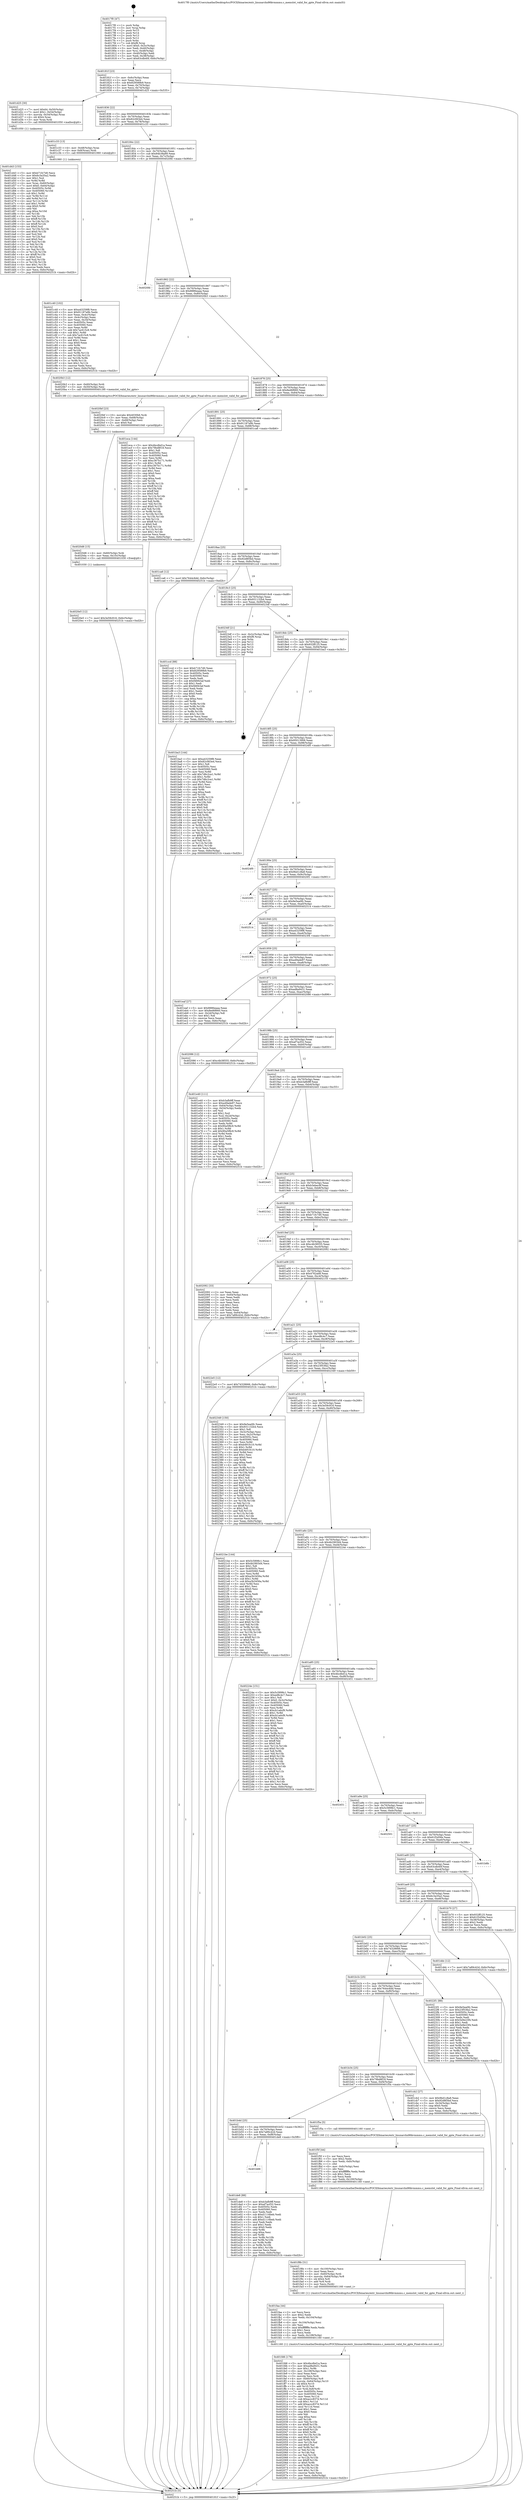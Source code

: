 digraph "0x4017f0" {
  label = "0x4017f0 (/mnt/c/Users/mathe/Desktop/tcc/POCII/binaries/extr_linuxarchx86kvmmmu.c_memslot_valid_for_gpte_Final-ollvm.out::main(0))"
  labelloc = "t"
  node[shape=record]

  Entry [label="",width=0.3,height=0.3,shape=circle,fillcolor=black,style=filled]
  "0x40181f" [label="{
     0x40181f [23]\l
     | [instrs]\l
     &nbsp;&nbsp;0x40181f \<+3\>: mov -0x6c(%rbp),%eax\l
     &nbsp;&nbsp;0x401822 \<+2\>: mov %eax,%ecx\l
     &nbsp;&nbsp;0x401824 \<+6\>: sub $0x829589b9,%ecx\l
     &nbsp;&nbsp;0x40182a \<+3\>: mov %eax,-0x70(%rbp)\l
     &nbsp;&nbsp;0x40182d \<+3\>: mov %ecx,-0x74(%rbp)\l
     &nbsp;&nbsp;0x401830 \<+6\>: je 0000000000401d25 \<main+0x535\>\l
  }"]
  "0x401d25" [label="{
     0x401d25 [30]\l
     | [instrs]\l
     &nbsp;&nbsp;0x401d25 \<+7\>: movl $0x64,-0x50(%rbp)\l
     &nbsp;&nbsp;0x401d2c \<+7\>: movl $0x1,-0x54(%rbp)\l
     &nbsp;&nbsp;0x401d33 \<+4\>: movslq -0x54(%rbp),%rax\l
     &nbsp;&nbsp;0x401d37 \<+4\>: shl $0x4,%rax\l
     &nbsp;&nbsp;0x401d3b \<+3\>: mov %rax,%rdi\l
     &nbsp;&nbsp;0x401d3e \<+5\>: call 0000000000401050 \<malloc@plt\>\l
     | [calls]\l
     &nbsp;&nbsp;0x401050 \{1\} (unknown)\l
  }"]
  "0x401836" [label="{
     0x401836 [22]\l
     | [instrs]\l
     &nbsp;&nbsp;0x401836 \<+5\>: jmp 000000000040183b \<main+0x4b\>\l
     &nbsp;&nbsp;0x40183b \<+3\>: mov -0x70(%rbp),%eax\l
     &nbsp;&nbsp;0x40183e \<+5\>: sub $0x82c063e4,%eax\l
     &nbsp;&nbsp;0x401843 \<+3\>: mov %eax,-0x78(%rbp)\l
     &nbsp;&nbsp;0x401846 \<+6\>: je 0000000000401c33 \<main+0x443\>\l
  }"]
  Exit [label="",width=0.3,height=0.3,shape=circle,fillcolor=black,style=filled,peripheries=2]
  "0x401c33" [label="{
     0x401c33 [13]\l
     | [instrs]\l
     &nbsp;&nbsp;0x401c33 \<+4\>: mov -0x48(%rbp),%rax\l
     &nbsp;&nbsp;0x401c37 \<+4\>: mov 0x8(%rax),%rdi\l
     &nbsp;&nbsp;0x401c3b \<+5\>: call 0000000000401060 \<atoi@plt\>\l
     | [calls]\l
     &nbsp;&nbsp;0x401060 \{1\} (unknown)\l
  }"]
  "0x40184c" [label="{
     0x40184c [22]\l
     | [instrs]\l
     &nbsp;&nbsp;0x40184c \<+5\>: jmp 0000000000401851 \<main+0x61\>\l
     &nbsp;&nbsp;0x401851 \<+3\>: mov -0x70(%rbp),%eax\l
     &nbsp;&nbsp;0x401854 \<+5\>: sub $0x84b38a89,%eax\l
     &nbsp;&nbsp;0x401859 \<+3\>: mov %eax,-0x7c(%rbp)\l
     &nbsp;&nbsp;0x40185c \<+6\>: je 00000000004020fd \<main+0x90d\>\l
  }"]
  "0x4020e5" [label="{
     0x4020e5 [12]\l
     | [instrs]\l
     &nbsp;&nbsp;0x4020e5 \<+7\>: movl $0x3e59c916,-0x6c(%rbp)\l
     &nbsp;&nbsp;0x4020ec \<+5\>: jmp 000000000040251b \<main+0xd2b\>\l
  }"]
  "0x4020fd" [label="{
     0x4020fd\l
  }", style=dashed]
  "0x401862" [label="{
     0x401862 [22]\l
     | [instrs]\l
     &nbsp;&nbsp;0x401862 \<+5\>: jmp 0000000000401867 \<main+0x77\>\l
     &nbsp;&nbsp;0x401867 \<+3\>: mov -0x70(%rbp),%eax\l
     &nbsp;&nbsp;0x40186a \<+5\>: sub $0x8886eaaa,%eax\l
     &nbsp;&nbsp;0x40186f \<+3\>: mov %eax,-0x80(%rbp)\l
     &nbsp;&nbsp;0x401872 \<+6\>: je 00000000004020b3 \<main+0x8c3\>\l
  }"]
  "0x4020d6" [label="{
     0x4020d6 [15]\l
     | [instrs]\l
     &nbsp;&nbsp;0x4020d6 \<+4\>: mov -0x60(%rbp),%rdi\l
     &nbsp;&nbsp;0x4020da \<+6\>: mov %eax,-0x10c(%rbp)\l
     &nbsp;&nbsp;0x4020e0 \<+5\>: call 0000000000401030 \<free@plt\>\l
     | [calls]\l
     &nbsp;&nbsp;0x401030 \{1\} (unknown)\l
  }"]
  "0x4020b3" [label="{
     0x4020b3 [12]\l
     | [instrs]\l
     &nbsp;&nbsp;0x4020b3 \<+4\>: mov -0x60(%rbp),%rdi\l
     &nbsp;&nbsp;0x4020b7 \<+3\>: mov -0x50(%rbp),%esi\l
     &nbsp;&nbsp;0x4020ba \<+5\>: call 00000000004013f0 \<memslot_valid_for_gpte\>\l
     | [calls]\l
     &nbsp;&nbsp;0x4013f0 \{1\} (/mnt/c/Users/mathe/Desktop/tcc/POCII/binaries/extr_linuxarchx86kvmmmu.c_memslot_valid_for_gpte_Final-ollvm.out::memslot_valid_for_gpte)\l
  }"]
  "0x401878" [label="{
     0x401878 [25]\l
     | [instrs]\l
     &nbsp;&nbsp;0x401878 \<+5\>: jmp 000000000040187d \<main+0x8d\>\l
     &nbsp;&nbsp;0x40187d \<+3\>: mov -0x70(%rbp),%eax\l
     &nbsp;&nbsp;0x401880 \<+5\>: sub $0x8ed6f660,%eax\l
     &nbsp;&nbsp;0x401885 \<+6\>: mov %eax,-0x84(%rbp)\l
     &nbsp;&nbsp;0x40188b \<+6\>: je 0000000000401eca \<main+0x6da\>\l
  }"]
  "0x4020bf" [label="{
     0x4020bf [23]\l
     | [instrs]\l
     &nbsp;&nbsp;0x4020bf \<+10\>: movabs $0x4030b6,%rdi\l
     &nbsp;&nbsp;0x4020c9 \<+3\>: mov %eax,-0x68(%rbp)\l
     &nbsp;&nbsp;0x4020cc \<+3\>: mov -0x68(%rbp),%esi\l
     &nbsp;&nbsp;0x4020cf \<+2\>: mov $0x0,%al\l
     &nbsp;&nbsp;0x4020d1 \<+5\>: call 0000000000401040 \<printf@plt\>\l
     | [calls]\l
     &nbsp;&nbsp;0x401040 \{1\} (unknown)\l
  }"]
  "0x401eca" [label="{
     0x401eca [144]\l
     | [instrs]\l
     &nbsp;&nbsp;0x401eca \<+5\>: mov $0x4bcdbd1a,%eax\l
     &nbsp;&nbsp;0x401ecf \<+5\>: mov $0x79bd8f18,%ecx\l
     &nbsp;&nbsp;0x401ed4 \<+2\>: mov $0x1,%dl\l
     &nbsp;&nbsp;0x401ed6 \<+7\>: mov 0x40505c,%esi\l
     &nbsp;&nbsp;0x401edd \<+7\>: mov 0x405060,%edi\l
     &nbsp;&nbsp;0x401ee4 \<+3\>: mov %esi,%r8d\l
     &nbsp;&nbsp;0x401ee7 \<+7\>: add $0xc367b171,%r8d\l
     &nbsp;&nbsp;0x401eee \<+4\>: sub $0x1,%r8d\l
     &nbsp;&nbsp;0x401ef2 \<+7\>: sub $0xc367b171,%r8d\l
     &nbsp;&nbsp;0x401ef9 \<+4\>: imul %r8d,%esi\l
     &nbsp;&nbsp;0x401efd \<+3\>: and $0x1,%esi\l
     &nbsp;&nbsp;0x401f00 \<+3\>: cmp $0x0,%esi\l
     &nbsp;&nbsp;0x401f03 \<+4\>: sete %r9b\l
     &nbsp;&nbsp;0x401f07 \<+3\>: cmp $0xa,%edi\l
     &nbsp;&nbsp;0x401f0a \<+4\>: setl %r10b\l
     &nbsp;&nbsp;0x401f0e \<+3\>: mov %r9b,%r11b\l
     &nbsp;&nbsp;0x401f11 \<+4\>: xor $0xff,%r11b\l
     &nbsp;&nbsp;0x401f15 \<+3\>: mov %r10b,%bl\l
     &nbsp;&nbsp;0x401f18 \<+3\>: xor $0xff,%bl\l
     &nbsp;&nbsp;0x401f1b \<+3\>: xor $0x0,%dl\l
     &nbsp;&nbsp;0x401f1e \<+3\>: mov %r11b,%r14b\l
     &nbsp;&nbsp;0x401f21 \<+4\>: and $0x0,%r14b\l
     &nbsp;&nbsp;0x401f25 \<+3\>: and %dl,%r9b\l
     &nbsp;&nbsp;0x401f28 \<+3\>: mov %bl,%r15b\l
     &nbsp;&nbsp;0x401f2b \<+4\>: and $0x0,%r15b\l
     &nbsp;&nbsp;0x401f2f \<+3\>: and %dl,%r10b\l
     &nbsp;&nbsp;0x401f32 \<+3\>: or %r9b,%r14b\l
     &nbsp;&nbsp;0x401f35 \<+3\>: or %r10b,%r15b\l
     &nbsp;&nbsp;0x401f38 \<+3\>: xor %r15b,%r14b\l
     &nbsp;&nbsp;0x401f3b \<+3\>: or %bl,%r11b\l
     &nbsp;&nbsp;0x401f3e \<+4\>: xor $0xff,%r11b\l
     &nbsp;&nbsp;0x401f42 \<+3\>: or $0x0,%dl\l
     &nbsp;&nbsp;0x401f45 \<+3\>: and %dl,%r11b\l
     &nbsp;&nbsp;0x401f48 \<+3\>: or %r11b,%r14b\l
     &nbsp;&nbsp;0x401f4b \<+4\>: test $0x1,%r14b\l
     &nbsp;&nbsp;0x401f4f \<+3\>: cmovne %ecx,%eax\l
     &nbsp;&nbsp;0x401f52 \<+3\>: mov %eax,-0x6c(%rbp)\l
     &nbsp;&nbsp;0x401f55 \<+5\>: jmp 000000000040251b \<main+0xd2b\>\l
  }"]
  "0x401891" [label="{
     0x401891 [25]\l
     | [instrs]\l
     &nbsp;&nbsp;0x401891 \<+5\>: jmp 0000000000401896 \<main+0xa6\>\l
     &nbsp;&nbsp;0x401896 \<+3\>: mov -0x70(%rbp),%eax\l
     &nbsp;&nbsp;0x401899 \<+5\>: sub $0x91187a9b,%eax\l
     &nbsp;&nbsp;0x40189e \<+6\>: mov %eax,-0x88(%rbp)\l
     &nbsp;&nbsp;0x4018a4 \<+6\>: je 0000000000401ca6 \<main+0x4b6\>\l
  }"]
  "0x401fd6" [label="{
     0x401fd6 [176]\l
     | [instrs]\l
     &nbsp;&nbsp;0x401fd6 \<+5\>: mov $0x4bcdbd1a,%ecx\l
     &nbsp;&nbsp;0x401fdb \<+5\>: mov $0xad8a9431,%edx\l
     &nbsp;&nbsp;0x401fe0 \<+3\>: mov $0x1,%r9b\l
     &nbsp;&nbsp;0x401fe3 \<+6\>: mov -0x108(%rbp),%esi\l
     &nbsp;&nbsp;0x401fe9 \<+3\>: imul %eax,%esi\l
     &nbsp;&nbsp;0x401fec \<+3\>: movslq %esi,%rdi\l
     &nbsp;&nbsp;0x401fef \<+4\>: mov -0x60(%rbp),%r8\l
     &nbsp;&nbsp;0x401ff3 \<+4\>: movslq -0x64(%rbp),%r10\l
     &nbsp;&nbsp;0x401ff7 \<+4\>: shl $0x4,%r10\l
     &nbsp;&nbsp;0x401ffb \<+3\>: add %r10,%r8\l
     &nbsp;&nbsp;0x401ffe \<+4\>: mov %rdi,0x8(%r8)\l
     &nbsp;&nbsp;0x402002 \<+7\>: mov 0x40505c,%eax\l
     &nbsp;&nbsp;0x402009 \<+7\>: mov 0x405060,%esi\l
     &nbsp;&nbsp;0x402010 \<+3\>: mov %eax,%r11d\l
     &nbsp;&nbsp;0x402013 \<+7\>: sub $0xaccc837d,%r11d\l
     &nbsp;&nbsp;0x40201a \<+4\>: sub $0x1,%r11d\l
     &nbsp;&nbsp;0x40201e \<+7\>: add $0xaccc837d,%r11d\l
     &nbsp;&nbsp;0x402025 \<+4\>: imul %r11d,%eax\l
     &nbsp;&nbsp;0x402029 \<+3\>: and $0x1,%eax\l
     &nbsp;&nbsp;0x40202c \<+3\>: cmp $0x0,%eax\l
     &nbsp;&nbsp;0x40202f \<+3\>: sete %bl\l
     &nbsp;&nbsp;0x402032 \<+3\>: cmp $0xa,%esi\l
     &nbsp;&nbsp;0x402035 \<+4\>: setl %r14b\l
     &nbsp;&nbsp;0x402039 \<+3\>: mov %bl,%r15b\l
     &nbsp;&nbsp;0x40203c \<+4\>: xor $0xff,%r15b\l
     &nbsp;&nbsp;0x402040 \<+3\>: mov %r14b,%r12b\l
     &nbsp;&nbsp;0x402043 \<+4\>: xor $0xff,%r12b\l
     &nbsp;&nbsp;0x402047 \<+4\>: xor $0x0,%r9b\l
     &nbsp;&nbsp;0x40204b \<+3\>: mov %r15b,%r13b\l
     &nbsp;&nbsp;0x40204e \<+4\>: and $0x0,%r13b\l
     &nbsp;&nbsp;0x402052 \<+3\>: and %r9b,%bl\l
     &nbsp;&nbsp;0x402055 \<+3\>: mov %r12b,%al\l
     &nbsp;&nbsp;0x402058 \<+2\>: and $0x0,%al\l
     &nbsp;&nbsp;0x40205a \<+3\>: and %r9b,%r14b\l
     &nbsp;&nbsp;0x40205d \<+3\>: or %bl,%r13b\l
     &nbsp;&nbsp;0x402060 \<+3\>: or %r14b,%al\l
     &nbsp;&nbsp;0x402063 \<+3\>: xor %al,%r13b\l
     &nbsp;&nbsp;0x402066 \<+3\>: or %r12b,%r15b\l
     &nbsp;&nbsp;0x402069 \<+4\>: xor $0xff,%r15b\l
     &nbsp;&nbsp;0x40206d \<+4\>: or $0x0,%r9b\l
     &nbsp;&nbsp;0x402071 \<+3\>: and %r9b,%r15b\l
     &nbsp;&nbsp;0x402074 \<+3\>: or %r15b,%r13b\l
     &nbsp;&nbsp;0x402077 \<+4\>: test $0x1,%r13b\l
     &nbsp;&nbsp;0x40207b \<+3\>: cmovne %edx,%ecx\l
     &nbsp;&nbsp;0x40207e \<+3\>: mov %ecx,-0x6c(%rbp)\l
     &nbsp;&nbsp;0x402081 \<+5\>: jmp 000000000040251b \<main+0xd2b\>\l
  }"]
  "0x401ca6" [label="{
     0x401ca6 [12]\l
     | [instrs]\l
     &nbsp;&nbsp;0x401ca6 \<+7\>: movl $0x7644c6dd,-0x6c(%rbp)\l
     &nbsp;&nbsp;0x401cad \<+5\>: jmp 000000000040251b \<main+0xd2b\>\l
  }"]
  "0x4018aa" [label="{
     0x4018aa [25]\l
     | [instrs]\l
     &nbsp;&nbsp;0x4018aa \<+5\>: jmp 00000000004018af \<main+0xbf\>\l
     &nbsp;&nbsp;0x4018af \<+3\>: mov -0x70(%rbp),%eax\l
     &nbsp;&nbsp;0x4018b2 \<+5\>: sub $0x92d8f3bd,%eax\l
     &nbsp;&nbsp;0x4018b7 \<+6\>: mov %eax,-0x8c(%rbp)\l
     &nbsp;&nbsp;0x4018bd \<+6\>: je 0000000000401ccd \<main+0x4dd\>\l
  }"]
  "0x401faa" [label="{
     0x401faa [44]\l
     | [instrs]\l
     &nbsp;&nbsp;0x401faa \<+2\>: xor %ecx,%ecx\l
     &nbsp;&nbsp;0x401fac \<+5\>: mov $0x2,%edx\l
     &nbsp;&nbsp;0x401fb1 \<+6\>: mov %edx,-0x104(%rbp)\l
     &nbsp;&nbsp;0x401fb7 \<+1\>: cltd\l
     &nbsp;&nbsp;0x401fb8 \<+6\>: mov -0x104(%rbp),%esi\l
     &nbsp;&nbsp;0x401fbe \<+2\>: idiv %esi\l
     &nbsp;&nbsp;0x401fc0 \<+6\>: imul $0xfffffffe,%edx,%edx\l
     &nbsp;&nbsp;0x401fc6 \<+3\>: sub $0x1,%ecx\l
     &nbsp;&nbsp;0x401fc9 \<+2\>: sub %ecx,%edx\l
     &nbsp;&nbsp;0x401fcb \<+6\>: mov %edx,-0x108(%rbp)\l
     &nbsp;&nbsp;0x401fd1 \<+5\>: call 0000000000401160 \<next_i\>\l
     | [calls]\l
     &nbsp;&nbsp;0x401160 \{1\} (/mnt/c/Users/mathe/Desktop/tcc/POCII/binaries/extr_linuxarchx86kvmmmu.c_memslot_valid_for_gpte_Final-ollvm.out::next_i)\l
  }"]
  "0x401ccd" [label="{
     0x401ccd [88]\l
     | [instrs]\l
     &nbsp;&nbsp;0x401ccd \<+5\>: mov $0xb71fc7d0,%eax\l
     &nbsp;&nbsp;0x401cd2 \<+5\>: mov $0x829589b9,%ecx\l
     &nbsp;&nbsp;0x401cd7 \<+7\>: mov 0x40505c,%edx\l
     &nbsp;&nbsp;0x401cde \<+7\>: mov 0x405060,%esi\l
     &nbsp;&nbsp;0x401ce5 \<+2\>: mov %edx,%edi\l
     &nbsp;&nbsp;0x401ce7 \<+6\>: sub $0xf46f43af,%edi\l
     &nbsp;&nbsp;0x401ced \<+3\>: sub $0x1,%edi\l
     &nbsp;&nbsp;0x401cf0 \<+6\>: add $0xf46f43af,%edi\l
     &nbsp;&nbsp;0x401cf6 \<+3\>: imul %edi,%edx\l
     &nbsp;&nbsp;0x401cf9 \<+3\>: and $0x1,%edx\l
     &nbsp;&nbsp;0x401cfc \<+3\>: cmp $0x0,%edx\l
     &nbsp;&nbsp;0x401cff \<+4\>: sete %r8b\l
     &nbsp;&nbsp;0x401d03 \<+3\>: cmp $0xa,%esi\l
     &nbsp;&nbsp;0x401d06 \<+4\>: setl %r9b\l
     &nbsp;&nbsp;0x401d0a \<+3\>: mov %r8b,%r10b\l
     &nbsp;&nbsp;0x401d0d \<+3\>: and %r9b,%r10b\l
     &nbsp;&nbsp;0x401d10 \<+3\>: xor %r9b,%r8b\l
     &nbsp;&nbsp;0x401d13 \<+3\>: or %r8b,%r10b\l
     &nbsp;&nbsp;0x401d16 \<+4\>: test $0x1,%r10b\l
     &nbsp;&nbsp;0x401d1a \<+3\>: cmovne %ecx,%eax\l
     &nbsp;&nbsp;0x401d1d \<+3\>: mov %eax,-0x6c(%rbp)\l
     &nbsp;&nbsp;0x401d20 \<+5\>: jmp 000000000040251b \<main+0xd2b\>\l
  }"]
  "0x4018c3" [label="{
     0x4018c3 [25]\l
     | [instrs]\l
     &nbsp;&nbsp;0x4018c3 \<+5\>: jmp 00000000004018c8 \<main+0xd8\>\l
     &nbsp;&nbsp;0x4018c8 \<+3\>: mov -0x70(%rbp),%eax\l
     &nbsp;&nbsp;0x4018cb \<+5\>: sub $0x931132b4,%eax\l
     &nbsp;&nbsp;0x4018d0 \<+6\>: mov %eax,-0x90(%rbp)\l
     &nbsp;&nbsp;0x4018d6 \<+6\>: je 00000000004023df \<main+0xbef\>\l
  }"]
  "0x401f8b" [label="{
     0x401f8b [31]\l
     | [instrs]\l
     &nbsp;&nbsp;0x401f8b \<+6\>: mov -0x100(%rbp),%ecx\l
     &nbsp;&nbsp;0x401f91 \<+3\>: imul %eax,%ecx\l
     &nbsp;&nbsp;0x401f94 \<+4\>: mov -0x60(%rbp),%rdi\l
     &nbsp;&nbsp;0x401f98 \<+4\>: movslq -0x64(%rbp),%r8\l
     &nbsp;&nbsp;0x401f9c \<+4\>: shl $0x4,%r8\l
     &nbsp;&nbsp;0x401fa0 \<+3\>: add %r8,%rdi\l
     &nbsp;&nbsp;0x401fa3 \<+2\>: mov %ecx,(%rdi)\l
     &nbsp;&nbsp;0x401fa5 \<+5\>: call 0000000000401160 \<next_i\>\l
     | [calls]\l
     &nbsp;&nbsp;0x401160 \{1\} (/mnt/c/Users/mathe/Desktop/tcc/POCII/binaries/extr_linuxarchx86kvmmmu.c_memslot_valid_for_gpte_Final-ollvm.out::next_i)\l
  }"]
  "0x4023df" [label="{
     0x4023df [21]\l
     | [instrs]\l
     &nbsp;&nbsp;0x4023df \<+3\>: mov -0x2c(%rbp),%eax\l
     &nbsp;&nbsp;0x4023e2 \<+7\>: add $0xf8,%rsp\l
     &nbsp;&nbsp;0x4023e9 \<+1\>: pop %rbx\l
     &nbsp;&nbsp;0x4023ea \<+2\>: pop %r12\l
     &nbsp;&nbsp;0x4023ec \<+2\>: pop %r13\l
     &nbsp;&nbsp;0x4023ee \<+2\>: pop %r14\l
     &nbsp;&nbsp;0x4023f0 \<+2\>: pop %r15\l
     &nbsp;&nbsp;0x4023f2 \<+1\>: pop %rbp\l
     &nbsp;&nbsp;0x4023f3 \<+1\>: ret\l
  }"]
  "0x4018dc" [label="{
     0x4018dc [25]\l
     | [instrs]\l
     &nbsp;&nbsp;0x4018dc \<+5\>: jmp 00000000004018e1 \<main+0xf1\>\l
     &nbsp;&nbsp;0x4018e1 \<+3\>: mov -0x70(%rbp),%eax\l
     &nbsp;&nbsp;0x4018e4 \<+5\>: sub $0x932ff125,%eax\l
     &nbsp;&nbsp;0x4018e9 \<+6\>: mov %eax,-0x94(%rbp)\l
     &nbsp;&nbsp;0x4018ef \<+6\>: je 0000000000401ba3 \<main+0x3b3\>\l
  }"]
  "0x401f5f" [label="{
     0x401f5f [44]\l
     | [instrs]\l
     &nbsp;&nbsp;0x401f5f \<+2\>: xor %ecx,%ecx\l
     &nbsp;&nbsp;0x401f61 \<+5\>: mov $0x2,%edx\l
     &nbsp;&nbsp;0x401f66 \<+6\>: mov %edx,-0xfc(%rbp)\l
     &nbsp;&nbsp;0x401f6c \<+1\>: cltd\l
     &nbsp;&nbsp;0x401f6d \<+6\>: mov -0xfc(%rbp),%esi\l
     &nbsp;&nbsp;0x401f73 \<+2\>: idiv %esi\l
     &nbsp;&nbsp;0x401f75 \<+6\>: imul $0xfffffffe,%edx,%edx\l
     &nbsp;&nbsp;0x401f7b \<+3\>: sub $0x1,%ecx\l
     &nbsp;&nbsp;0x401f7e \<+2\>: sub %ecx,%edx\l
     &nbsp;&nbsp;0x401f80 \<+6\>: mov %edx,-0x100(%rbp)\l
     &nbsp;&nbsp;0x401f86 \<+5\>: call 0000000000401160 \<next_i\>\l
     | [calls]\l
     &nbsp;&nbsp;0x401160 \{1\} (/mnt/c/Users/mathe/Desktop/tcc/POCII/binaries/extr_linuxarchx86kvmmmu.c_memslot_valid_for_gpte_Final-ollvm.out::next_i)\l
  }"]
  "0x401ba3" [label="{
     0x401ba3 [144]\l
     | [instrs]\l
     &nbsp;&nbsp;0x401ba3 \<+5\>: mov $0xa43259f8,%eax\l
     &nbsp;&nbsp;0x401ba8 \<+5\>: mov $0x82c063e4,%ecx\l
     &nbsp;&nbsp;0x401bad \<+2\>: mov $0x1,%dl\l
     &nbsp;&nbsp;0x401baf \<+7\>: mov 0x40505c,%esi\l
     &nbsp;&nbsp;0x401bb6 \<+7\>: mov 0x405060,%edi\l
     &nbsp;&nbsp;0x401bbd \<+3\>: mov %esi,%r8d\l
     &nbsp;&nbsp;0x401bc0 \<+7\>: add $0x7d6c2ce1,%r8d\l
     &nbsp;&nbsp;0x401bc7 \<+4\>: sub $0x1,%r8d\l
     &nbsp;&nbsp;0x401bcb \<+7\>: sub $0x7d6c2ce1,%r8d\l
     &nbsp;&nbsp;0x401bd2 \<+4\>: imul %r8d,%esi\l
     &nbsp;&nbsp;0x401bd6 \<+3\>: and $0x1,%esi\l
     &nbsp;&nbsp;0x401bd9 \<+3\>: cmp $0x0,%esi\l
     &nbsp;&nbsp;0x401bdc \<+4\>: sete %r9b\l
     &nbsp;&nbsp;0x401be0 \<+3\>: cmp $0xa,%edi\l
     &nbsp;&nbsp;0x401be3 \<+4\>: setl %r10b\l
     &nbsp;&nbsp;0x401be7 \<+3\>: mov %r9b,%r11b\l
     &nbsp;&nbsp;0x401bea \<+4\>: xor $0xff,%r11b\l
     &nbsp;&nbsp;0x401bee \<+3\>: mov %r10b,%bl\l
     &nbsp;&nbsp;0x401bf1 \<+3\>: xor $0xff,%bl\l
     &nbsp;&nbsp;0x401bf4 \<+3\>: xor $0x0,%dl\l
     &nbsp;&nbsp;0x401bf7 \<+3\>: mov %r11b,%r14b\l
     &nbsp;&nbsp;0x401bfa \<+4\>: and $0x0,%r14b\l
     &nbsp;&nbsp;0x401bfe \<+3\>: and %dl,%r9b\l
     &nbsp;&nbsp;0x401c01 \<+3\>: mov %bl,%r15b\l
     &nbsp;&nbsp;0x401c04 \<+4\>: and $0x0,%r15b\l
     &nbsp;&nbsp;0x401c08 \<+3\>: and %dl,%r10b\l
     &nbsp;&nbsp;0x401c0b \<+3\>: or %r9b,%r14b\l
     &nbsp;&nbsp;0x401c0e \<+3\>: or %r10b,%r15b\l
     &nbsp;&nbsp;0x401c11 \<+3\>: xor %r15b,%r14b\l
     &nbsp;&nbsp;0x401c14 \<+3\>: or %bl,%r11b\l
     &nbsp;&nbsp;0x401c17 \<+4\>: xor $0xff,%r11b\l
     &nbsp;&nbsp;0x401c1b \<+3\>: or $0x0,%dl\l
     &nbsp;&nbsp;0x401c1e \<+3\>: and %dl,%r11b\l
     &nbsp;&nbsp;0x401c21 \<+3\>: or %r11b,%r14b\l
     &nbsp;&nbsp;0x401c24 \<+4\>: test $0x1,%r14b\l
     &nbsp;&nbsp;0x401c28 \<+3\>: cmovne %ecx,%eax\l
     &nbsp;&nbsp;0x401c2b \<+3\>: mov %eax,-0x6c(%rbp)\l
     &nbsp;&nbsp;0x401c2e \<+5\>: jmp 000000000040251b \<main+0xd2b\>\l
  }"]
  "0x4018f5" [label="{
     0x4018f5 [25]\l
     | [instrs]\l
     &nbsp;&nbsp;0x4018f5 \<+5\>: jmp 00000000004018fa \<main+0x10a\>\l
     &nbsp;&nbsp;0x4018fa \<+3\>: mov -0x70(%rbp),%eax\l
     &nbsp;&nbsp;0x4018fd \<+5\>: sub $0x95013906,%eax\l
     &nbsp;&nbsp;0x401902 \<+6\>: mov %eax,-0x98(%rbp)\l
     &nbsp;&nbsp;0x401908 \<+6\>: je 00000000004024f0 \<main+0xd00\>\l
  }"]
  "0x401b66" [label="{
     0x401b66\l
  }", style=dashed]
  "0x4024f0" [label="{
     0x4024f0\l
  }", style=dashed]
  "0x40190e" [label="{
     0x40190e [25]\l
     | [instrs]\l
     &nbsp;&nbsp;0x40190e \<+5\>: jmp 0000000000401913 \<main+0x123\>\l
     &nbsp;&nbsp;0x401913 \<+3\>: mov -0x70(%rbp),%eax\l
     &nbsp;&nbsp;0x401916 \<+5\>: sub $0x9bd1c8a8,%eax\l
     &nbsp;&nbsp;0x40191b \<+6\>: mov %eax,-0x9c(%rbp)\l
     &nbsp;&nbsp;0x401921 \<+6\>: je 00000000004020f1 \<main+0x901\>\l
  }"]
  "0x401de8" [label="{
     0x401de8 [88]\l
     | [instrs]\l
     &nbsp;&nbsp;0x401de8 \<+5\>: mov $0xb3afb9ff,%eax\l
     &nbsp;&nbsp;0x401ded \<+5\>: mov $0xaf7acf32,%ecx\l
     &nbsp;&nbsp;0x401df2 \<+7\>: mov 0x40505c,%edx\l
     &nbsp;&nbsp;0x401df9 \<+7\>: mov 0x405060,%esi\l
     &nbsp;&nbsp;0x401e00 \<+2\>: mov %edx,%edi\l
     &nbsp;&nbsp;0x401e02 \<+6\>: sub $0xd1116beb,%edi\l
     &nbsp;&nbsp;0x401e08 \<+3\>: sub $0x1,%edi\l
     &nbsp;&nbsp;0x401e0b \<+6\>: add $0xd1116beb,%edi\l
     &nbsp;&nbsp;0x401e11 \<+3\>: imul %edi,%edx\l
     &nbsp;&nbsp;0x401e14 \<+3\>: and $0x1,%edx\l
     &nbsp;&nbsp;0x401e17 \<+3\>: cmp $0x0,%edx\l
     &nbsp;&nbsp;0x401e1a \<+4\>: sete %r8b\l
     &nbsp;&nbsp;0x401e1e \<+3\>: cmp $0xa,%esi\l
     &nbsp;&nbsp;0x401e21 \<+4\>: setl %r9b\l
     &nbsp;&nbsp;0x401e25 \<+3\>: mov %r8b,%r10b\l
     &nbsp;&nbsp;0x401e28 \<+3\>: and %r9b,%r10b\l
     &nbsp;&nbsp;0x401e2b \<+3\>: xor %r9b,%r8b\l
     &nbsp;&nbsp;0x401e2e \<+3\>: or %r8b,%r10b\l
     &nbsp;&nbsp;0x401e31 \<+4\>: test $0x1,%r10b\l
     &nbsp;&nbsp;0x401e35 \<+3\>: cmovne %ecx,%eax\l
     &nbsp;&nbsp;0x401e38 \<+3\>: mov %eax,-0x6c(%rbp)\l
     &nbsp;&nbsp;0x401e3b \<+5\>: jmp 000000000040251b \<main+0xd2b\>\l
  }"]
  "0x4020f1" [label="{
     0x4020f1\l
  }", style=dashed]
  "0x401927" [label="{
     0x401927 [25]\l
     | [instrs]\l
     &nbsp;&nbsp;0x401927 \<+5\>: jmp 000000000040192c \<main+0x13c\>\l
     &nbsp;&nbsp;0x40192c \<+3\>: mov -0x70(%rbp),%eax\l
     &nbsp;&nbsp;0x40192f \<+5\>: sub $0x9e5ea0fc,%eax\l
     &nbsp;&nbsp;0x401934 \<+6\>: mov %eax,-0xa0(%rbp)\l
     &nbsp;&nbsp;0x40193a \<+6\>: je 0000000000402514 \<main+0xd24\>\l
  }"]
  "0x401b4d" [label="{
     0x401b4d [25]\l
     | [instrs]\l
     &nbsp;&nbsp;0x401b4d \<+5\>: jmp 0000000000401b52 \<main+0x362\>\l
     &nbsp;&nbsp;0x401b52 \<+3\>: mov -0x70(%rbp),%eax\l
     &nbsp;&nbsp;0x401b55 \<+5\>: sub $0x7a89c42d,%eax\l
     &nbsp;&nbsp;0x401b5a \<+6\>: mov %eax,-0xf8(%rbp)\l
     &nbsp;&nbsp;0x401b60 \<+6\>: je 0000000000401de8 \<main+0x5f8\>\l
  }"]
  "0x402514" [label="{
     0x402514\l
  }", style=dashed]
  "0x401940" [label="{
     0x401940 [25]\l
     | [instrs]\l
     &nbsp;&nbsp;0x401940 \<+5\>: jmp 0000000000401945 \<main+0x155\>\l
     &nbsp;&nbsp;0x401945 \<+3\>: mov -0x70(%rbp),%eax\l
     &nbsp;&nbsp;0x401948 \<+5\>: sub $0xa43259f8,%eax\l
     &nbsp;&nbsp;0x40194d \<+6\>: mov %eax,-0xa4(%rbp)\l
     &nbsp;&nbsp;0x401953 \<+6\>: je 00000000004023f4 \<main+0xc04\>\l
  }"]
  "0x401f5a" [label="{
     0x401f5a [5]\l
     | [instrs]\l
     &nbsp;&nbsp;0x401f5a \<+5\>: call 0000000000401160 \<next_i\>\l
     | [calls]\l
     &nbsp;&nbsp;0x401160 \{1\} (/mnt/c/Users/mathe/Desktop/tcc/POCII/binaries/extr_linuxarchx86kvmmmu.c_memslot_valid_for_gpte_Final-ollvm.out::next_i)\l
  }"]
  "0x4023f4" [label="{
     0x4023f4\l
  }", style=dashed]
  "0x401959" [label="{
     0x401959 [25]\l
     | [instrs]\l
     &nbsp;&nbsp;0x401959 \<+5\>: jmp 000000000040195e \<main+0x16e\>\l
     &nbsp;&nbsp;0x40195e \<+3\>: mov -0x70(%rbp),%eax\l
     &nbsp;&nbsp;0x401961 \<+5\>: sub $0xa49ade97,%eax\l
     &nbsp;&nbsp;0x401966 \<+6\>: mov %eax,-0xa8(%rbp)\l
     &nbsp;&nbsp;0x40196c \<+6\>: je 0000000000401eaf \<main+0x6bf\>\l
  }"]
  "0x401d43" [label="{
     0x401d43 [153]\l
     | [instrs]\l
     &nbsp;&nbsp;0x401d43 \<+5\>: mov $0xb71fc7d0,%ecx\l
     &nbsp;&nbsp;0x401d48 \<+5\>: mov $0x6c3a35a2,%edx\l
     &nbsp;&nbsp;0x401d4d \<+3\>: mov $0x1,%sil\l
     &nbsp;&nbsp;0x401d50 \<+3\>: xor %r8d,%r8d\l
     &nbsp;&nbsp;0x401d53 \<+4\>: mov %rax,-0x60(%rbp)\l
     &nbsp;&nbsp;0x401d57 \<+7\>: movl $0x0,-0x64(%rbp)\l
     &nbsp;&nbsp;0x401d5e \<+8\>: mov 0x40505c,%r9d\l
     &nbsp;&nbsp;0x401d66 \<+8\>: mov 0x405060,%r10d\l
     &nbsp;&nbsp;0x401d6e \<+4\>: sub $0x1,%r8d\l
     &nbsp;&nbsp;0x401d72 \<+3\>: mov %r9d,%r11d\l
     &nbsp;&nbsp;0x401d75 \<+3\>: add %r8d,%r11d\l
     &nbsp;&nbsp;0x401d78 \<+4\>: imul %r11d,%r9d\l
     &nbsp;&nbsp;0x401d7c \<+4\>: and $0x1,%r9d\l
     &nbsp;&nbsp;0x401d80 \<+4\>: cmp $0x0,%r9d\l
     &nbsp;&nbsp;0x401d84 \<+3\>: sete %bl\l
     &nbsp;&nbsp;0x401d87 \<+4\>: cmp $0xa,%r10d\l
     &nbsp;&nbsp;0x401d8b \<+4\>: setl %r14b\l
     &nbsp;&nbsp;0x401d8f \<+3\>: mov %bl,%r15b\l
     &nbsp;&nbsp;0x401d92 \<+4\>: xor $0xff,%r15b\l
     &nbsp;&nbsp;0x401d96 \<+3\>: mov %r14b,%r12b\l
     &nbsp;&nbsp;0x401d99 \<+4\>: xor $0xff,%r12b\l
     &nbsp;&nbsp;0x401d9d \<+4\>: xor $0x0,%sil\l
     &nbsp;&nbsp;0x401da1 \<+3\>: mov %r15b,%r13b\l
     &nbsp;&nbsp;0x401da4 \<+4\>: and $0x0,%r13b\l
     &nbsp;&nbsp;0x401da8 \<+3\>: and %sil,%bl\l
     &nbsp;&nbsp;0x401dab \<+3\>: mov %r12b,%al\l
     &nbsp;&nbsp;0x401dae \<+2\>: and $0x0,%al\l
     &nbsp;&nbsp;0x401db0 \<+3\>: and %sil,%r14b\l
     &nbsp;&nbsp;0x401db3 \<+3\>: or %bl,%r13b\l
     &nbsp;&nbsp;0x401db6 \<+3\>: or %r14b,%al\l
     &nbsp;&nbsp;0x401db9 \<+3\>: xor %al,%r13b\l
     &nbsp;&nbsp;0x401dbc \<+3\>: or %r12b,%r15b\l
     &nbsp;&nbsp;0x401dbf \<+4\>: xor $0xff,%r15b\l
     &nbsp;&nbsp;0x401dc3 \<+4\>: or $0x0,%sil\l
     &nbsp;&nbsp;0x401dc7 \<+3\>: and %sil,%r15b\l
     &nbsp;&nbsp;0x401dca \<+3\>: or %r15b,%r13b\l
     &nbsp;&nbsp;0x401dcd \<+4\>: test $0x1,%r13b\l
     &nbsp;&nbsp;0x401dd1 \<+3\>: cmovne %edx,%ecx\l
     &nbsp;&nbsp;0x401dd4 \<+3\>: mov %ecx,-0x6c(%rbp)\l
     &nbsp;&nbsp;0x401dd7 \<+5\>: jmp 000000000040251b \<main+0xd2b\>\l
  }"]
  "0x401eaf" [label="{
     0x401eaf [27]\l
     | [instrs]\l
     &nbsp;&nbsp;0x401eaf \<+5\>: mov $0x8886eaaa,%eax\l
     &nbsp;&nbsp;0x401eb4 \<+5\>: mov $0x8ed6f660,%ecx\l
     &nbsp;&nbsp;0x401eb9 \<+3\>: mov -0x2d(%rbp),%dl\l
     &nbsp;&nbsp;0x401ebc \<+3\>: test $0x1,%dl\l
     &nbsp;&nbsp;0x401ebf \<+3\>: cmovne %ecx,%eax\l
     &nbsp;&nbsp;0x401ec2 \<+3\>: mov %eax,-0x6c(%rbp)\l
     &nbsp;&nbsp;0x401ec5 \<+5\>: jmp 000000000040251b \<main+0xd2b\>\l
  }"]
  "0x401972" [label="{
     0x401972 [25]\l
     | [instrs]\l
     &nbsp;&nbsp;0x401972 \<+5\>: jmp 0000000000401977 \<main+0x187\>\l
     &nbsp;&nbsp;0x401977 \<+3\>: mov -0x70(%rbp),%eax\l
     &nbsp;&nbsp;0x40197a \<+5\>: sub $0xad8a9431,%eax\l
     &nbsp;&nbsp;0x40197f \<+6\>: mov %eax,-0xac(%rbp)\l
     &nbsp;&nbsp;0x401985 \<+6\>: je 0000000000402086 \<main+0x896\>\l
  }"]
  "0x401b34" [label="{
     0x401b34 [25]\l
     | [instrs]\l
     &nbsp;&nbsp;0x401b34 \<+5\>: jmp 0000000000401b39 \<main+0x349\>\l
     &nbsp;&nbsp;0x401b39 \<+3\>: mov -0x70(%rbp),%eax\l
     &nbsp;&nbsp;0x401b3c \<+5\>: sub $0x79bd8f18,%eax\l
     &nbsp;&nbsp;0x401b41 \<+6\>: mov %eax,-0xf4(%rbp)\l
     &nbsp;&nbsp;0x401b47 \<+6\>: je 0000000000401f5a \<main+0x76a\>\l
  }"]
  "0x402086" [label="{
     0x402086 [12]\l
     | [instrs]\l
     &nbsp;&nbsp;0x402086 \<+7\>: movl $0xc4b38555,-0x6c(%rbp)\l
     &nbsp;&nbsp;0x40208d \<+5\>: jmp 000000000040251b \<main+0xd2b\>\l
  }"]
  "0x40198b" [label="{
     0x40198b [25]\l
     | [instrs]\l
     &nbsp;&nbsp;0x40198b \<+5\>: jmp 0000000000401990 \<main+0x1a0\>\l
     &nbsp;&nbsp;0x401990 \<+3\>: mov -0x70(%rbp),%eax\l
     &nbsp;&nbsp;0x401993 \<+5\>: sub $0xaf7acf32,%eax\l
     &nbsp;&nbsp;0x401998 \<+6\>: mov %eax,-0xb0(%rbp)\l
     &nbsp;&nbsp;0x40199e \<+6\>: je 0000000000401e40 \<main+0x650\>\l
  }"]
  "0x401cb2" [label="{
     0x401cb2 [27]\l
     | [instrs]\l
     &nbsp;&nbsp;0x401cb2 \<+5\>: mov $0x9bd1c8a8,%eax\l
     &nbsp;&nbsp;0x401cb7 \<+5\>: mov $0x92d8f3bd,%ecx\l
     &nbsp;&nbsp;0x401cbc \<+3\>: mov -0x34(%rbp),%edx\l
     &nbsp;&nbsp;0x401cbf \<+3\>: cmp $0x0,%edx\l
     &nbsp;&nbsp;0x401cc2 \<+3\>: cmove %ecx,%eax\l
     &nbsp;&nbsp;0x401cc5 \<+3\>: mov %eax,-0x6c(%rbp)\l
     &nbsp;&nbsp;0x401cc8 \<+5\>: jmp 000000000040251b \<main+0xd2b\>\l
  }"]
  "0x401e40" [label="{
     0x401e40 [111]\l
     | [instrs]\l
     &nbsp;&nbsp;0x401e40 \<+5\>: mov $0xb3afb9ff,%eax\l
     &nbsp;&nbsp;0x401e45 \<+5\>: mov $0xa49ade97,%ecx\l
     &nbsp;&nbsp;0x401e4a \<+3\>: mov -0x64(%rbp),%edx\l
     &nbsp;&nbsp;0x401e4d \<+3\>: cmp -0x54(%rbp),%edx\l
     &nbsp;&nbsp;0x401e50 \<+4\>: setl %sil\l
     &nbsp;&nbsp;0x401e54 \<+4\>: and $0x1,%sil\l
     &nbsp;&nbsp;0x401e58 \<+4\>: mov %sil,-0x2d(%rbp)\l
     &nbsp;&nbsp;0x401e5c \<+7\>: mov 0x40505c,%edx\l
     &nbsp;&nbsp;0x401e63 \<+7\>: mov 0x405060,%edi\l
     &nbsp;&nbsp;0x401e6a \<+3\>: mov %edx,%r8d\l
     &nbsp;&nbsp;0x401e6d \<+7\>: sub $0x90a5f8c9,%r8d\l
     &nbsp;&nbsp;0x401e74 \<+4\>: sub $0x1,%r8d\l
     &nbsp;&nbsp;0x401e78 \<+7\>: add $0x90a5f8c9,%r8d\l
     &nbsp;&nbsp;0x401e7f \<+4\>: imul %r8d,%edx\l
     &nbsp;&nbsp;0x401e83 \<+3\>: and $0x1,%edx\l
     &nbsp;&nbsp;0x401e86 \<+3\>: cmp $0x0,%edx\l
     &nbsp;&nbsp;0x401e89 \<+4\>: sete %sil\l
     &nbsp;&nbsp;0x401e8d \<+3\>: cmp $0xa,%edi\l
     &nbsp;&nbsp;0x401e90 \<+4\>: setl %r9b\l
     &nbsp;&nbsp;0x401e94 \<+3\>: mov %sil,%r10b\l
     &nbsp;&nbsp;0x401e97 \<+3\>: and %r9b,%r10b\l
     &nbsp;&nbsp;0x401e9a \<+3\>: xor %r9b,%sil\l
     &nbsp;&nbsp;0x401e9d \<+3\>: or %sil,%r10b\l
     &nbsp;&nbsp;0x401ea0 \<+4\>: test $0x1,%r10b\l
     &nbsp;&nbsp;0x401ea4 \<+3\>: cmovne %ecx,%eax\l
     &nbsp;&nbsp;0x401ea7 \<+3\>: mov %eax,-0x6c(%rbp)\l
     &nbsp;&nbsp;0x401eaa \<+5\>: jmp 000000000040251b \<main+0xd2b\>\l
  }"]
  "0x4019a4" [label="{
     0x4019a4 [25]\l
     | [instrs]\l
     &nbsp;&nbsp;0x4019a4 \<+5\>: jmp 00000000004019a9 \<main+0x1b9\>\l
     &nbsp;&nbsp;0x4019a9 \<+3\>: mov -0x70(%rbp),%eax\l
     &nbsp;&nbsp;0x4019ac \<+5\>: sub $0xb3afb9ff,%eax\l
     &nbsp;&nbsp;0x4019b1 \<+6\>: mov %eax,-0xb4(%rbp)\l
     &nbsp;&nbsp;0x4019b7 \<+6\>: je 0000000000402445 \<main+0xc55\>\l
  }"]
  "0x401b1b" [label="{
     0x401b1b [25]\l
     | [instrs]\l
     &nbsp;&nbsp;0x401b1b \<+5\>: jmp 0000000000401b20 \<main+0x330\>\l
     &nbsp;&nbsp;0x401b20 \<+3\>: mov -0x70(%rbp),%eax\l
     &nbsp;&nbsp;0x401b23 \<+5\>: sub $0x7644c6dd,%eax\l
     &nbsp;&nbsp;0x401b28 \<+6\>: mov %eax,-0xf0(%rbp)\l
     &nbsp;&nbsp;0x401b2e \<+6\>: je 0000000000401cb2 \<main+0x4c2\>\l
  }"]
  "0x402445" [label="{
     0x402445\l
  }", style=dashed]
  "0x4019bd" [label="{
     0x4019bd [25]\l
     | [instrs]\l
     &nbsp;&nbsp;0x4019bd \<+5\>: jmp 00000000004019c2 \<main+0x1d2\>\l
     &nbsp;&nbsp;0x4019c2 \<+3\>: mov -0x70(%rbp),%eax\l
     &nbsp;&nbsp;0x4019c5 \<+5\>: sub $0xb3ebec9f,%eax\l
     &nbsp;&nbsp;0x4019ca \<+6\>: mov %eax,-0xb8(%rbp)\l
     &nbsp;&nbsp;0x4019d0 \<+6\>: je 00000000004021b2 \<main+0x9c2\>\l
  }"]
  "0x4022f1" [label="{
     0x4022f1 [88]\l
     | [instrs]\l
     &nbsp;&nbsp;0x4022f1 \<+5\>: mov $0x9e5ea0fc,%eax\l
     &nbsp;&nbsp;0x4022f6 \<+5\>: mov $0x23f53fa2,%ecx\l
     &nbsp;&nbsp;0x4022fb \<+7\>: mov 0x40505c,%edx\l
     &nbsp;&nbsp;0x402302 \<+7\>: mov 0x405060,%esi\l
     &nbsp;&nbsp;0x402309 \<+2\>: mov %edx,%edi\l
     &nbsp;&nbsp;0x40230b \<+6\>: sub $0x5e9e23f4,%edi\l
     &nbsp;&nbsp;0x402311 \<+3\>: sub $0x1,%edi\l
     &nbsp;&nbsp;0x402314 \<+6\>: add $0x5e9e23f4,%edi\l
     &nbsp;&nbsp;0x40231a \<+3\>: imul %edi,%edx\l
     &nbsp;&nbsp;0x40231d \<+3\>: and $0x1,%edx\l
     &nbsp;&nbsp;0x402320 \<+3\>: cmp $0x0,%edx\l
     &nbsp;&nbsp;0x402323 \<+4\>: sete %r8b\l
     &nbsp;&nbsp;0x402327 \<+3\>: cmp $0xa,%esi\l
     &nbsp;&nbsp;0x40232a \<+4\>: setl %r9b\l
     &nbsp;&nbsp;0x40232e \<+3\>: mov %r8b,%r10b\l
     &nbsp;&nbsp;0x402331 \<+3\>: and %r9b,%r10b\l
     &nbsp;&nbsp;0x402334 \<+3\>: xor %r9b,%r8b\l
     &nbsp;&nbsp;0x402337 \<+3\>: or %r8b,%r10b\l
     &nbsp;&nbsp;0x40233a \<+4\>: test $0x1,%r10b\l
     &nbsp;&nbsp;0x40233e \<+3\>: cmovne %ecx,%eax\l
     &nbsp;&nbsp;0x402341 \<+3\>: mov %eax,-0x6c(%rbp)\l
     &nbsp;&nbsp;0x402344 \<+5\>: jmp 000000000040251b \<main+0xd2b\>\l
  }"]
  "0x4021b2" [label="{
     0x4021b2\l
  }", style=dashed]
  "0x4019d6" [label="{
     0x4019d6 [25]\l
     | [instrs]\l
     &nbsp;&nbsp;0x4019d6 \<+5\>: jmp 00000000004019db \<main+0x1eb\>\l
     &nbsp;&nbsp;0x4019db \<+3\>: mov -0x70(%rbp),%eax\l
     &nbsp;&nbsp;0x4019de \<+5\>: sub $0xb71fc7d0,%eax\l
     &nbsp;&nbsp;0x4019e3 \<+6\>: mov %eax,-0xbc(%rbp)\l
     &nbsp;&nbsp;0x4019e9 \<+6\>: je 0000000000402410 \<main+0xc20\>\l
  }"]
  "0x401b02" [label="{
     0x401b02 [25]\l
     | [instrs]\l
     &nbsp;&nbsp;0x401b02 \<+5\>: jmp 0000000000401b07 \<main+0x317\>\l
     &nbsp;&nbsp;0x401b07 \<+3\>: mov -0x70(%rbp),%eax\l
     &nbsp;&nbsp;0x401b0a \<+5\>: sub $0x74328666,%eax\l
     &nbsp;&nbsp;0x401b0f \<+6\>: mov %eax,-0xec(%rbp)\l
     &nbsp;&nbsp;0x401b15 \<+6\>: je 00000000004022f1 \<main+0xb01\>\l
  }"]
  "0x402410" [label="{
     0x402410\l
  }", style=dashed]
  "0x4019ef" [label="{
     0x4019ef [25]\l
     | [instrs]\l
     &nbsp;&nbsp;0x4019ef \<+5\>: jmp 00000000004019f4 \<main+0x204\>\l
     &nbsp;&nbsp;0x4019f4 \<+3\>: mov -0x70(%rbp),%eax\l
     &nbsp;&nbsp;0x4019f7 \<+5\>: sub $0xc4b38555,%eax\l
     &nbsp;&nbsp;0x4019fc \<+6\>: mov %eax,-0xc0(%rbp)\l
     &nbsp;&nbsp;0x401a02 \<+6\>: je 0000000000402092 \<main+0x8a2\>\l
  }"]
  "0x401ddc" [label="{
     0x401ddc [12]\l
     | [instrs]\l
     &nbsp;&nbsp;0x401ddc \<+7\>: movl $0x7a89c42d,-0x6c(%rbp)\l
     &nbsp;&nbsp;0x401de3 \<+5\>: jmp 000000000040251b \<main+0xd2b\>\l
  }"]
  "0x402092" [label="{
     0x402092 [33]\l
     | [instrs]\l
     &nbsp;&nbsp;0x402092 \<+2\>: xor %eax,%eax\l
     &nbsp;&nbsp;0x402094 \<+3\>: mov -0x64(%rbp),%ecx\l
     &nbsp;&nbsp;0x402097 \<+2\>: mov %eax,%edx\l
     &nbsp;&nbsp;0x402099 \<+2\>: sub %ecx,%edx\l
     &nbsp;&nbsp;0x40209b \<+2\>: mov %eax,%ecx\l
     &nbsp;&nbsp;0x40209d \<+3\>: sub $0x1,%ecx\l
     &nbsp;&nbsp;0x4020a0 \<+2\>: add %ecx,%edx\l
     &nbsp;&nbsp;0x4020a2 \<+2\>: sub %edx,%eax\l
     &nbsp;&nbsp;0x4020a4 \<+3\>: mov %eax,-0x64(%rbp)\l
     &nbsp;&nbsp;0x4020a7 \<+7\>: movl $0x7a89c42d,-0x6c(%rbp)\l
     &nbsp;&nbsp;0x4020ae \<+5\>: jmp 000000000040251b \<main+0xd2b\>\l
  }"]
  "0x401a08" [label="{
     0x401a08 [25]\l
     | [instrs]\l
     &nbsp;&nbsp;0x401a08 \<+5\>: jmp 0000000000401a0d \<main+0x21d\>\l
     &nbsp;&nbsp;0x401a0d \<+3\>: mov -0x70(%rbp),%eax\l
     &nbsp;&nbsp;0x401a10 \<+5\>: sub $0x4762ab8,%eax\l
     &nbsp;&nbsp;0x401a15 \<+6\>: mov %eax,-0xc4(%rbp)\l
     &nbsp;&nbsp;0x401a1b \<+6\>: je 0000000000402155 \<main+0x965\>\l
  }"]
  "0x401c40" [label="{
     0x401c40 [102]\l
     | [instrs]\l
     &nbsp;&nbsp;0x401c40 \<+5\>: mov $0xa43259f8,%ecx\l
     &nbsp;&nbsp;0x401c45 \<+5\>: mov $0x91187a9b,%edx\l
     &nbsp;&nbsp;0x401c4a \<+3\>: mov %eax,-0x4c(%rbp)\l
     &nbsp;&nbsp;0x401c4d \<+3\>: mov -0x4c(%rbp),%eax\l
     &nbsp;&nbsp;0x401c50 \<+3\>: mov %eax,-0x34(%rbp)\l
     &nbsp;&nbsp;0x401c53 \<+7\>: mov 0x40505c,%eax\l
     &nbsp;&nbsp;0x401c5a \<+7\>: mov 0x405060,%esi\l
     &nbsp;&nbsp;0x401c61 \<+3\>: mov %eax,%r8d\l
     &nbsp;&nbsp;0x401c64 \<+7\>: add $0x7ac615c8,%r8d\l
     &nbsp;&nbsp;0x401c6b \<+4\>: sub $0x1,%r8d\l
     &nbsp;&nbsp;0x401c6f \<+7\>: sub $0x7ac615c8,%r8d\l
     &nbsp;&nbsp;0x401c76 \<+4\>: imul %r8d,%eax\l
     &nbsp;&nbsp;0x401c7a \<+3\>: and $0x1,%eax\l
     &nbsp;&nbsp;0x401c7d \<+3\>: cmp $0x0,%eax\l
     &nbsp;&nbsp;0x401c80 \<+4\>: sete %r9b\l
     &nbsp;&nbsp;0x401c84 \<+3\>: cmp $0xa,%esi\l
     &nbsp;&nbsp;0x401c87 \<+4\>: setl %r10b\l
     &nbsp;&nbsp;0x401c8b \<+3\>: mov %r9b,%r11b\l
     &nbsp;&nbsp;0x401c8e \<+3\>: and %r10b,%r11b\l
     &nbsp;&nbsp;0x401c91 \<+3\>: xor %r10b,%r9b\l
     &nbsp;&nbsp;0x401c94 \<+3\>: or %r9b,%r11b\l
     &nbsp;&nbsp;0x401c97 \<+4\>: test $0x1,%r11b\l
     &nbsp;&nbsp;0x401c9b \<+3\>: cmovne %edx,%ecx\l
     &nbsp;&nbsp;0x401c9e \<+3\>: mov %ecx,-0x6c(%rbp)\l
     &nbsp;&nbsp;0x401ca1 \<+5\>: jmp 000000000040251b \<main+0xd2b\>\l
  }"]
  "0x402155" [label="{
     0x402155\l
  }", style=dashed]
  "0x401a21" [label="{
     0x401a21 [25]\l
     | [instrs]\l
     &nbsp;&nbsp;0x401a21 \<+5\>: jmp 0000000000401a26 \<main+0x236\>\l
     &nbsp;&nbsp;0x401a26 \<+3\>: mov -0x70(%rbp),%eax\l
     &nbsp;&nbsp;0x401a29 \<+5\>: sub $0xed8c4c7,%eax\l
     &nbsp;&nbsp;0x401a2e \<+6\>: mov %eax,-0xc8(%rbp)\l
     &nbsp;&nbsp;0x401a34 \<+6\>: je 00000000004022e5 \<main+0xaf5\>\l
  }"]
  "0x4017f0" [label="{
     0x4017f0 [47]\l
     | [instrs]\l
     &nbsp;&nbsp;0x4017f0 \<+1\>: push %rbp\l
     &nbsp;&nbsp;0x4017f1 \<+3\>: mov %rsp,%rbp\l
     &nbsp;&nbsp;0x4017f4 \<+2\>: push %r15\l
     &nbsp;&nbsp;0x4017f6 \<+2\>: push %r14\l
     &nbsp;&nbsp;0x4017f8 \<+2\>: push %r13\l
     &nbsp;&nbsp;0x4017fa \<+2\>: push %r12\l
     &nbsp;&nbsp;0x4017fc \<+1\>: push %rbx\l
     &nbsp;&nbsp;0x4017fd \<+7\>: sub $0xf8,%rsp\l
     &nbsp;&nbsp;0x401804 \<+7\>: movl $0x0,-0x3c(%rbp)\l
     &nbsp;&nbsp;0x40180b \<+3\>: mov %edi,-0x40(%rbp)\l
     &nbsp;&nbsp;0x40180e \<+4\>: mov %rsi,-0x48(%rbp)\l
     &nbsp;&nbsp;0x401812 \<+3\>: mov -0x40(%rbp),%edi\l
     &nbsp;&nbsp;0x401815 \<+3\>: mov %edi,-0x38(%rbp)\l
     &nbsp;&nbsp;0x401818 \<+7\>: movl $0x63cdb40f,-0x6c(%rbp)\l
  }"]
  "0x4022e5" [label="{
     0x4022e5 [12]\l
     | [instrs]\l
     &nbsp;&nbsp;0x4022e5 \<+7\>: movl $0x74328666,-0x6c(%rbp)\l
     &nbsp;&nbsp;0x4022ec \<+5\>: jmp 000000000040251b \<main+0xd2b\>\l
  }"]
  "0x401a3a" [label="{
     0x401a3a [25]\l
     | [instrs]\l
     &nbsp;&nbsp;0x401a3a \<+5\>: jmp 0000000000401a3f \<main+0x24f\>\l
     &nbsp;&nbsp;0x401a3f \<+3\>: mov -0x70(%rbp),%eax\l
     &nbsp;&nbsp;0x401a42 \<+5\>: sub $0x23f53fa2,%eax\l
     &nbsp;&nbsp;0x401a47 \<+6\>: mov %eax,-0xcc(%rbp)\l
     &nbsp;&nbsp;0x401a4d \<+6\>: je 0000000000402349 \<main+0xb59\>\l
  }"]
  "0x40251b" [label="{
     0x40251b [5]\l
     | [instrs]\l
     &nbsp;&nbsp;0x40251b \<+5\>: jmp 000000000040181f \<main+0x2f\>\l
  }"]
  "0x402349" [label="{
     0x402349 [150]\l
     | [instrs]\l
     &nbsp;&nbsp;0x402349 \<+5\>: mov $0x9e5ea0fc,%eax\l
     &nbsp;&nbsp;0x40234e \<+5\>: mov $0x931132b4,%ecx\l
     &nbsp;&nbsp;0x402353 \<+2\>: mov $0x1,%dl\l
     &nbsp;&nbsp;0x402355 \<+3\>: mov -0x3c(%rbp),%esi\l
     &nbsp;&nbsp;0x402358 \<+3\>: mov %esi,-0x2c(%rbp)\l
     &nbsp;&nbsp;0x40235b \<+7\>: mov 0x40505c,%esi\l
     &nbsp;&nbsp;0x402362 \<+7\>: mov 0x405060,%edi\l
     &nbsp;&nbsp;0x402369 \<+3\>: mov %esi,%r8d\l
     &nbsp;&nbsp;0x40236c \<+7\>: sub $0xb491fc10,%r8d\l
     &nbsp;&nbsp;0x402373 \<+4\>: sub $0x1,%r8d\l
     &nbsp;&nbsp;0x402377 \<+7\>: add $0xb491fc10,%r8d\l
     &nbsp;&nbsp;0x40237e \<+4\>: imul %r8d,%esi\l
     &nbsp;&nbsp;0x402382 \<+3\>: and $0x1,%esi\l
     &nbsp;&nbsp;0x402385 \<+3\>: cmp $0x0,%esi\l
     &nbsp;&nbsp;0x402388 \<+4\>: sete %r9b\l
     &nbsp;&nbsp;0x40238c \<+3\>: cmp $0xa,%edi\l
     &nbsp;&nbsp;0x40238f \<+4\>: setl %r10b\l
     &nbsp;&nbsp;0x402393 \<+3\>: mov %r9b,%r11b\l
     &nbsp;&nbsp;0x402396 \<+4\>: xor $0xff,%r11b\l
     &nbsp;&nbsp;0x40239a \<+3\>: mov %r10b,%bl\l
     &nbsp;&nbsp;0x40239d \<+3\>: xor $0xff,%bl\l
     &nbsp;&nbsp;0x4023a0 \<+3\>: xor $0x1,%dl\l
     &nbsp;&nbsp;0x4023a3 \<+3\>: mov %r11b,%r14b\l
     &nbsp;&nbsp;0x4023a6 \<+4\>: and $0xff,%r14b\l
     &nbsp;&nbsp;0x4023aa \<+3\>: and %dl,%r9b\l
     &nbsp;&nbsp;0x4023ad \<+3\>: mov %bl,%r15b\l
     &nbsp;&nbsp;0x4023b0 \<+4\>: and $0xff,%r15b\l
     &nbsp;&nbsp;0x4023b4 \<+3\>: and %dl,%r10b\l
     &nbsp;&nbsp;0x4023b7 \<+3\>: or %r9b,%r14b\l
     &nbsp;&nbsp;0x4023ba \<+3\>: or %r10b,%r15b\l
     &nbsp;&nbsp;0x4023bd \<+3\>: xor %r15b,%r14b\l
     &nbsp;&nbsp;0x4023c0 \<+3\>: or %bl,%r11b\l
     &nbsp;&nbsp;0x4023c3 \<+4\>: xor $0xff,%r11b\l
     &nbsp;&nbsp;0x4023c7 \<+3\>: or $0x1,%dl\l
     &nbsp;&nbsp;0x4023ca \<+3\>: and %dl,%r11b\l
     &nbsp;&nbsp;0x4023cd \<+3\>: or %r11b,%r14b\l
     &nbsp;&nbsp;0x4023d0 \<+4\>: test $0x1,%r14b\l
     &nbsp;&nbsp;0x4023d4 \<+3\>: cmovne %ecx,%eax\l
     &nbsp;&nbsp;0x4023d7 \<+3\>: mov %eax,-0x6c(%rbp)\l
     &nbsp;&nbsp;0x4023da \<+5\>: jmp 000000000040251b \<main+0xd2b\>\l
  }"]
  "0x401a53" [label="{
     0x401a53 [25]\l
     | [instrs]\l
     &nbsp;&nbsp;0x401a53 \<+5\>: jmp 0000000000401a58 \<main+0x268\>\l
     &nbsp;&nbsp;0x401a58 \<+3\>: mov -0x70(%rbp),%eax\l
     &nbsp;&nbsp;0x401a5b \<+5\>: sub $0x3e59c916,%eax\l
     &nbsp;&nbsp;0x401a60 \<+6\>: mov %eax,-0xd0(%rbp)\l
     &nbsp;&nbsp;0x401a66 \<+6\>: je 00000000004021be \<main+0x9ce\>\l
  }"]
  "0x401ae9" [label="{
     0x401ae9 [25]\l
     | [instrs]\l
     &nbsp;&nbsp;0x401ae9 \<+5\>: jmp 0000000000401aee \<main+0x2fe\>\l
     &nbsp;&nbsp;0x401aee \<+3\>: mov -0x70(%rbp),%eax\l
     &nbsp;&nbsp;0x401af1 \<+5\>: sub $0x6c3a35a2,%eax\l
     &nbsp;&nbsp;0x401af6 \<+6\>: mov %eax,-0xe8(%rbp)\l
     &nbsp;&nbsp;0x401afc \<+6\>: je 0000000000401ddc \<main+0x5ec\>\l
  }"]
  "0x4021be" [label="{
     0x4021be [144]\l
     | [instrs]\l
     &nbsp;&nbsp;0x4021be \<+5\>: mov $0x5c5898c1,%eax\l
     &nbsp;&nbsp;0x4021c3 \<+5\>: mov $0x4b2903d4,%ecx\l
     &nbsp;&nbsp;0x4021c8 \<+2\>: mov $0x1,%dl\l
     &nbsp;&nbsp;0x4021ca \<+7\>: mov 0x40505c,%esi\l
     &nbsp;&nbsp;0x4021d1 \<+7\>: mov 0x405060,%edi\l
     &nbsp;&nbsp;0x4021d8 \<+3\>: mov %esi,%r8d\l
     &nbsp;&nbsp;0x4021db \<+7\>: add $0xa3b3456a,%r8d\l
     &nbsp;&nbsp;0x4021e2 \<+4\>: sub $0x1,%r8d\l
     &nbsp;&nbsp;0x4021e6 \<+7\>: sub $0xa3b3456a,%r8d\l
     &nbsp;&nbsp;0x4021ed \<+4\>: imul %r8d,%esi\l
     &nbsp;&nbsp;0x4021f1 \<+3\>: and $0x1,%esi\l
     &nbsp;&nbsp;0x4021f4 \<+3\>: cmp $0x0,%esi\l
     &nbsp;&nbsp;0x4021f7 \<+4\>: sete %r9b\l
     &nbsp;&nbsp;0x4021fb \<+3\>: cmp $0xa,%edi\l
     &nbsp;&nbsp;0x4021fe \<+4\>: setl %r10b\l
     &nbsp;&nbsp;0x402202 \<+3\>: mov %r9b,%r11b\l
     &nbsp;&nbsp;0x402205 \<+4\>: xor $0xff,%r11b\l
     &nbsp;&nbsp;0x402209 \<+3\>: mov %r10b,%bl\l
     &nbsp;&nbsp;0x40220c \<+3\>: xor $0xff,%bl\l
     &nbsp;&nbsp;0x40220f \<+3\>: xor $0x0,%dl\l
     &nbsp;&nbsp;0x402212 \<+3\>: mov %r11b,%r14b\l
     &nbsp;&nbsp;0x402215 \<+4\>: and $0x0,%r14b\l
     &nbsp;&nbsp;0x402219 \<+3\>: and %dl,%r9b\l
     &nbsp;&nbsp;0x40221c \<+3\>: mov %bl,%r15b\l
     &nbsp;&nbsp;0x40221f \<+4\>: and $0x0,%r15b\l
     &nbsp;&nbsp;0x402223 \<+3\>: and %dl,%r10b\l
     &nbsp;&nbsp;0x402226 \<+3\>: or %r9b,%r14b\l
     &nbsp;&nbsp;0x402229 \<+3\>: or %r10b,%r15b\l
     &nbsp;&nbsp;0x40222c \<+3\>: xor %r15b,%r14b\l
     &nbsp;&nbsp;0x40222f \<+3\>: or %bl,%r11b\l
     &nbsp;&nbsp;0x402232 \<+4\>: xor $0xff,%r11b\l
     &nbsp;&nbsp;0x402236 \<+3\>: or $0x0,%dl\l
     &nbsp;&nbsp;0x402239 \<+3\>: and %dl,%r11b\l
     &nbsp;&nbsp;0x40223c \<+3\>: or %r11b,%r14b\l
     &nbsp;&nbsp;0x40223f \<+4\>: test $0x1,%r14b\l
     &nbsp;&nbsp;0x402243 \<+3\>: cmovne %ecx,%eax\l
     &nbsp;&nbsp;0x402246 \<+3\>: mov %eax,-0x6c(%rbp)\l
     &nbsp;&nbsp;0x402249 \<+5\>: jmp 000000000040251b \<main+0xd2b\>\l
  }"]
  "0x401a6c" [label="{
     0x401a6c [25]\l
     | [instrs]\l
     &nbsp;&nbsp;0x401a6c \<+5\>: jmp 0000000000401a71 \<main+0x281\>\l
     &nbsp;&nbsp;0x401a71 \<+3\>: mov -0x70(%rbp),%eax\l
     &nbsp;&nbsp;0x401a74 \<+5\>: sub $0x4b2903d4,%eax\l
     &nbsp;&nbsp;0x401a79 \<+6\>: mov %eax,-0xd4(%rbp)\l
     &nbsp;&nbsp;0x401a7f \<+6\>: je 000000000040224e \<main+0xa5e\>\l
  }"]
  "0x401b70" [label="{
     0x401b70 [27]\l
     | [instrs]\l
     &nbsp;&nbsp;0x401b70 \<+5\>: mov $0x932ff125,%eax\l
     &nbsp;&nbsp;0x401b75 \<+5\>: mov $0x61f2d56e,%ecx\l
     &nbsp;&nbsp;0x401b7a \<+3\>: mov -0x38(%rbp),%edx\l
     &nbsp;&nbsp;0x401b7d \<+3\>: cmp $0x2,%edx\l
     &nbsp;&nbsp;0x401b80 \<+3\>: cmovne %ecx,%eax\l
     &nbsp;&nbsp;0x401b83 \<+3\>: mov %eax,-0x6c(%rbp)\l
     &nbsp;&nbsp;0x401b86 \<+5\>: jmp 000000000040251b \<main+0xd2b\>\l
  }"]
  "0x40224e" [label="{
     0x40224e [151]\l
     | [instrs]\l
     &nbsp;&nbsp;0x40224e \<+5\>: mov $0x5c5898c1,%eax\l
     &nbsp;&nbsp;0x402253 \<+5\>: mov $0xed8c4c7,%ecx\l
     &nbsp;&nbsp;0x402258 \<+2\>: mov $0x1,%dl\l
     &nbsp;&nbsp;0x40225a \<+7\>: movl $0x0,-0x3c(%rbp)\l
     &nbsp;&nbsp;0x402261 \<+7\>: mov 0x40505c,%esi\l
     &nbsp;&nbsp;0x402268 \<+7\>: mov 0x405060,%edi\l
     &nbsp;&nbsp;0x40226f \<+3\>: mov %esi,%r8d\l
     &nbsp;&nbsp;0x402272 \<+7\>: sub $0xcb1adcf9,%r8d\l
     &nbsp;&nbsp;0x402279 \<+4\>: sub $0x1,%r8d\l
     &nbsp;&nbsp;0x40227d \<+7\>: add $0xcb1adcf9,%r8d\l
     &nbsp;&nbsp;0x402284 \<+4\>: imul %r8d,%esi\l
     &nbsp;&nbsp;0x402288 \<+3\>: and $0x1,%esi\l
     &nbsp;&nbsp;0x40228b \<+3\>: cmp $0x0,%esi\l
     &nbsp;&nbsp;0x40228e \<+4\>: sete %r9b\l
     &nbsp;&nbsp;0x402292 \<+3\>: cmp $0xa,%edi\l
     &nbsp;&nbsp;0x402295 \<+4\>: setl %r10b\l
     &nbsp;&nbsp;0x402299 \<+3\>: mov %r9b,%r11b\l
     &nbsp;&nbsp;0x40229c \<+4\>: xor $0xff,%r11b\l
     &nbsp;&nbsp;0x4022a0 \<+3\>: mov %r10b,%bl\l
     &nbsp;&nbsp;0x4022a3 \<+3\>: xor $0xff,%bl\l
     &nbsp;&nbsp;0x4022a6 \<+3\>: xor $0x0,%dl\l
     &nbsp;&nbsp;0x4022a9 \<+3\>: mov %r11b,%r14b\l
     &nbsp;&nbsp;0x4022ac \<+4\>: and $0x0,%r14b\l
     &nbsp;&nbsp;0x4022b0 \<+3\>: and %dl,%r9b\l
     &nbsp;&nbsp;0x4022b3 \<+3\>: mov %bl,%r15b\l
     &nbsp;&nbsp;0x4022b6 \<+4\>: and $0x0,%r15b\l
     &nbsp;&nbsp;0x4022ba \<+3\>: and %dl,%r10b\l
     &nbsp;&nbsp;0x4022bd \<+3\>: or %r9b,%r14b\l
     &nbsp;&nbsp;0x4022c0 \<+3\>: or %r10b,%r15b\l
     &nbsp;&nbsp;0x4022c3 \<+3\>: xor %r15b,%r14b\l
     &nbsp;&nbsp;0x4022c6 \<+3\>: or %bl,%r11b\l
     &nbsp;&nbsp;0x4022c9 \<+4\>: xor $0xff,%r11b\l
     &nbsp;&nbsp;0x4022cd \<+3\>: or $0x0,%dl\l
     &nbsp;&nbsp;0x4022d0 \<+3\>: and %dl,%r11b\l
     &nbsp;&nbsp;0x4022d3 \<+3\>: or %r11b,%r14b\l
     &nbsp;&nbsp;0x4022d6 \<+4\>: test $0x1,%r14b\l
     &nbsp;&nbsp;0x4022da \<+3\>: cmovne %ecx,%eax\l
     &nbsp;&nbsp;0x4022dd \<+3\>: mov %eax,-0x6c(%rbp)\l
     &nbsp;&nbsp;0x4022e0 \<+5\>: jmp 000000000040251b \<main+0xd2b\>\l
  }"]
  "0x401a85" [label="{
     0x401a85 [25]\l
     | [instrs]\l
     &nbsp;&nbsp;0x401a85 \<+5\>: jmp 0000000000401a8a \<main+0x29a\>\l
     &nbsp;&nbsp;0x401a8a \<+3\>: mov -0x70(%rbp),%eax\l
     &nbsp;&nbsp;0x401a8d \<+5\>: sub $0x4bcdbd1a,%eax\l
     &nbsp;&nbsp;0x401a92 \<+6\>: mov %eax,-0xd8(%rbp)\l
     &nbsp;&nbsp;0x401a98 \<+6\>: je 0000000000402451 \<main+0xc61\>\l
  }"]
  "0x401ad0" [label="{
     0x401ad0 [25]\l
     | [instrs]\l
     &nbsp;&nbsp;0x401ad0 \<+5\>: jmp 0000000000401ad5 \<main+0x2e5\>\l
     &nbsp;&nbsp;0x401ad5 \<+3\>: mov -0x70(%rbp),%eax\l
     &nbsp;&nbsp;0x401ad8 \<+5\>: sub $0x63cdb40f,%eax\l
     &nbsp;&nbsp;0x401add \<+6\>: mov %eax,-0xe4(%rbp)\l
     &nbsp;&nbsp;0x401ae3 \<+6\>: je 0000000000401b70 \<main+0x380\>\l
  }"]
  "0x402451" [label="{
     0x402451\l
  }", style=dashed]
  "0x401a9e" [label="{
     0x401a9e [25]\l
     | [instrs]\l
     &nbsp;&nbsp;0x401a9e \<+5\>: jmp 0000000000401aa3 \<main+0x2b3\>\l
     &nbsp;&nbsp;0x401aa3 \<+3\>: mov -0x70(%rbp),%eax\l
     &nbsp;&nbsp;0x401aa6 \<+5\>: sub $0x5c5898c1,%eax\l
     &nbsp;&nbsp;0x401aab \<+6\>: mov %eax,-0xdc(%rbp)\l
     &nbsp;&nbsp;0x401ab1 \<+6\>: je 0000000000402501 \<main+0xd11\>\l
  }"]
  "0x401b8b" [label="{
     0x401b8b\l
  }", style=dashed]
  "0x402501" [label="{
     0x402501\l
  }", style=dashed]
  "0x401ab7" [label="{
     0x401ab7 [25]\l
     | [instrs]\l
     &nbsp;&nbsp;0x401ab7 \<+5\>: jmp 0000000000401abc \<main+0x2cc\>\l
     &nbsp;&nbsp;0x401abc \<+3\>: mov -0x70(%rbp),%eax\l
     &nbsp;&nbsp;0x401abf \<+5\>: sub $0x61f2d56e,%eax\l
     &nbsp;&nbsp;0x401ac4 \<+6\>: mov %eax,-0xe0(%rbp)\l
     &nbsp;&nbsp;0x401aca \<+6\>: je 0000000000401b8b \<main+0x39b\>\l
  }"]
  Entry -> "0x4017f0" [label=" 1"]
  "0x40181f" -> "0x401d25" [label=" 1"]
  "0x40181f" -> "0x401836" [label=" 24"]
  "0x4023df" -> Exit [label=" 1"]
  "0x401836" -> "0x401c33" [label=" 1"]
  "0x401836" -> "0x40184c" [label=" 23"]
  "0x402349" -> "0x40251b" [label=" 1"]
  "0x40184c" -> "0x4020fd" [label=" 0"]
  "0x40184c" -> "0x401862" [label=" 23"]
  "0x4022f1" -> "0x40251b" [label=" 1"]
  "0x401862" -> "0x4020b3" [label=" 1"]
  "0x401862" -> "0x401878" [label=" 22"]
  "0x4022e5" -> "0x40251b" [label=" 1"]
  "0x401878" -> "0x401eca" [label=" 1"]
  "0x401878" -> "0x401891" [label=" 21"]
  "0x40224e" -> "0x40251b" [label=" 1"]
  "0x401891" -> "0x401ca6" [label=" 1"]
  "0x401891" -> "0x4018aa" [label=" 20"]
  "0x4021be" -> "0x40251b" [label=" 1"]
  "0x4018aa" -> "0x401ccd" [label=" 1"]
  "0x4018aa" -> "0x4018c3" [label=" 19"]
  "0x4020e5" -> "0x40251b" [label=" 1"]
  "0x4018c3" -> "0x4023df" [label=" 1"]
  "0x4018c3" -> "0x4018dc" [label=" 18"]
  "0x4020d6" -> "0x4020e5" [label=" 1"]
  "0x4018dc" -> "0x401ba3" [label=" 1"]
  "0x4018dc" -> "0x4018f5" [label=" 17"]
  "0x4020bf" -> "0x4020d6" [label=" 1"]
  "0x4018f5" -> "0x4024f0" [label=" 0"]
  "0x4018f5" -> "0x40190e" [label=" 17"]
  "0x4020b3" -> "0x4020bf" [label=" 1"]
  "0x40190e" -> "0x4020f1" [label=" 0"]
  "0x40190e" -> "0x401927" [label=" 17"]
  "0x402092" -> "0x40251b" [label=" 1"]
  "0x401927" -> "0x402514" [label=" 0"]
  "0x401927" -> "0x401940" [label=" 17"]
  "0x401fd6" -> "0x40251b" [label=" 1"]
  "0x401940" -> "0x4023f4" [label=" 0"]
  "0x401940" -> "0x401959" [label=" 17"]
  "0x401faa" -> "0x401fd6" [label=" 1"]
  "0x401959" -> "0x401eaf" [label=" 2"]
  "0x401959" -> "0x401972" [label=" 15"]
  "0x401f5f" -> "0x401f8b" [label=" 1"]
  "0x401972" -> "0x402086" [label=" 1"]
  "0x401972" -> "0x40198b" [label=" 14"]
  "0x401f5a" -> "0x401f5f" [label=" 1"]
  "0x40198b" -> "0x401e40" [label=" 2"]
  "0x40198b" -> "0x4019a4" [label=" 12"]
  "0x401eca" -> "0x40251b" [label=" 1"]
  "0x4019a4" -> "0x402445" [label=" 0"]
  "0x4019a4" -> "0x4019bd" [label=" 12"]
  "0x401e40" -> "0x40251b" [label=" 2"]
  "0x4019bd" -> "0x4021b2" [label=" 0"]
  "0x4019bd" -> "0x4019d6" [label=" 12"]
  "0x401de8" -> "0x40251b" [label=" 2"]
  "0x4019d6" -> "0x402410" [label=" 0"]
  "0x4019d6" -> "0x4019ef" [label=" 12"]
  "0x401b4d" -> "0x401de8" [label=" 2"]
  "0x4019ef" -> "0x402092" [label=" 1"]
  "0x4019ef" -> "0x401a08" [label=" 11"]
  "0x402086" -> "0x40251b" [label=" 1"]
  "0x401a08" -> "0x402155" [label=" 0"]
  "0x401a08" -> "0x401a21" [label=" 11"]
  "0x401b34" -> "0x401f5a" [label=" 1"]
  "0x401a21" -> "0x4022e5" [label=" 1"]
  "0x401a21" -> "0x401a3a" [label=" 10"]
  "0x401f8b" -> "0x401faa" [label=" 1"]
  "0x401a3a" -> "0x402349" [label=" 1"]
  "0x401a3a" -> "0x401a53" [label=" 9"]
  "0x401ddc" -> "0x40251b" [label=" 1"]
  "0x401a53" -> "0x4021be" [label=" 1"]
  "0x401a53" -> "0x401a6c" [label=" 8"]
  "0x401d43" -> "0x40251b" [label=" 1"]
  "0x401a6c" -> "0x40224e" [label=" 1"]
  "0x401a6c" -> "0x401a85" [label=" 7"]
  "0x401d25" -> "0x401d43" [label=" 1"]
  "0x401a85" -> "0x402451" [label=" 0"]
  "0x401a85" -> "0x401a9e" [label=" 7"]
  "0x401cb2" -> "0x40251b" [label=" 1"]
  "0x401a9e" -> "0x402501" [label=" 0"]
  "0x401a9e" -> "0x401ab7" [label=" 7"]
  "0x401b1b" -> "0x401b34" [label=" 3"]
  "0x401ab7" -> "0x401b8b" [label=" 0"]
  "0x401ab7" -> "0x401ad0" [label=" 7"]
  "0x401ccd" -> "0x40251b" [label=" 1"]
  "0x401ad0" -> "0x401b70" [label=" 1"]
  "0x401ad0" -> "0x401ae9" [label=" 6"]
  "0x401b70" -> "0x40251b" [label=" 1"]
  "0x4017f0" -> "0x40181f" [label=" 1"]
  "0x40251b" -> "0x40181f" [label=" 24"]
  "0x401ba3" -> "0x40251b" [label=" 1"]
  "0x401c33" -> "0x401c40" [label=" 1"]
  "0x401c40" -> "0x40251b" [label=" 1"]
  "0x401ca6" -> "0x40251b" [label=" 1"]
  "0x401b34" -> "0x401b4d" [label=" 2"]
  "0x401ae9" -> "0x401ddc" [label=" 1"]
  "0x401ae9" -> "0x401b02" [label=" 5"]
  "0x401b4d" -> "0x401b66" [label=" 0"]
  "0x401b02" -> "0x4022f1" [label=" 1"]
  "0x401b02" -> "0x401b1b" [label=" 4"]
  "0x401eaf" -> "0x40251b" [label=" 2"]
  "0x401b1b" -> "0x401cb2" [label=" 1"]
}
